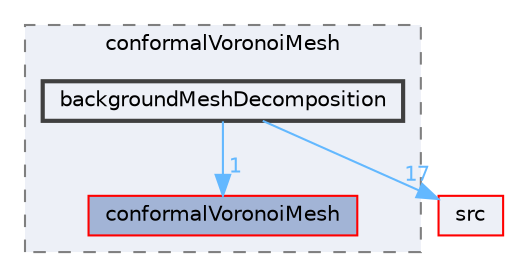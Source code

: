 digraph "applications/utilities/mesh/generation/foamyMesh/conformalVoronoiMesh/backgroundMeshDecomposition"
{
 // LATEX_PDF_SIZE
  bgcolor="transparent";
  edge [fontname=Helvetica,fontsize=10,labelfontname=Helvetica,labelfontsize=10];
  node [fontname=Helvetica,fontsize=10,shape=box,height=0.2,width=0.4];
  compound=true
  subgraph clusterdir_616e89101b4d92e7765258ddbabd9ee1 {
    graph [ bgcolor="#edf0f7", pencolor="grey50", label="conformalVoronoiMesh", fontname=Helvetica,fontsize=10 style="filled,dashed", URL="dir_616e89101b4d92e7765258ddbabd9ee1.html",tooltip=""]
  dir_38479fab6fd543e227b5b42ac4c0dfc7 [label="conformalVoronoiMesh", fillcolor="#a2b4d6", color="red", style="filled", URL="dir_38479fab6fd543e227b5b42ac4c0dfc7.html",tooltip=""];
  dir_bc43d8325f9052bcda93babf76ac9548 [label="backgroundMeshDecomposition", fillcolor="#edf0f7", color="grey25", style="filled,bold", URL="dir_bc43d8325f9052bcda93babf76ac9548.html",tooltip=""];
  }
  dir_68267d1309a1af8e8297ef4c3efbcdba [label="src", fillcolor="#edf0f7", color="red", style="filled", URL="dir_68267d1309a1af8e8297ef4c3efbcdba.html",tooltip=""];
  dir_bc43d8325f9052bcda93babf76ac9548->dir_38479fab6fd543e227b5b42ac4c0dfc7 [headlabel="1", labeldistance=1.5 headhref="dir_000180_000607.html" href="dir_000180_000607.html" color="steelblue1" fontcolor="steelblue1"];
  dir_bc43d8325f9052bcda93babf76ac9548->dir_68267d1309a1af8e8297ef4c3efbcdba [headlabel="17", labeldistance=1.5 headhref="dir_000180_003729.html" href="dir_000180_003729.html" color="steelblue1" fontcolor="steelblue1"];
}
